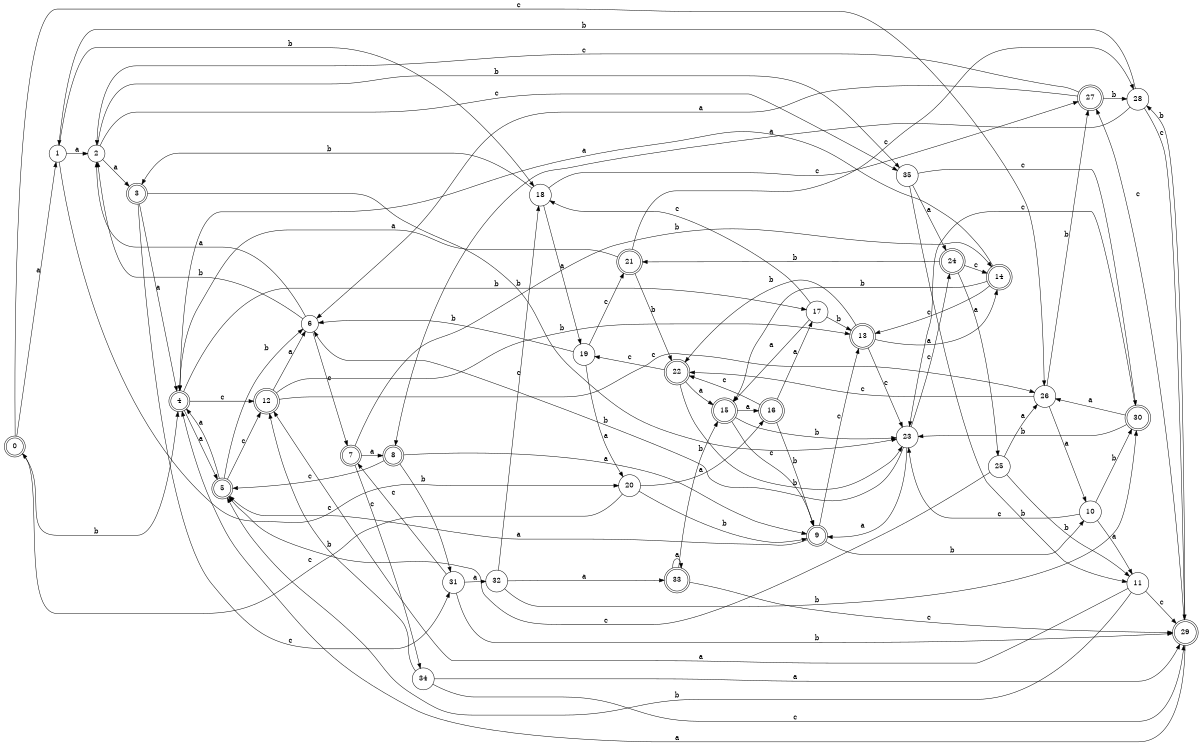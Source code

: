 digraph n29_7 {
__start0 [label="" shape="none"];

rankdir=LR;
size="8,5";

s0 [style="rounded,filled", color="black", fillcolor="white" shape="doublecircle", label="0"];
s1 [style="filled", color="black", fillcolor="white" shape="circle", label="1"];
s2 [style="filled", color="black", fillcolor="white" shape="circle", label="2"];
s3 [style="rounded,filled", color="black", fillcolor="white" shape="doublecircle", label="3"];
s4 [style="rounded,filled", color="black", fillcolor="white" shape="doublecircle", label="4"];
s5 [style="rounded,filled", color="black", fillcolor="white" shape="doublecircle", label="5"];
s6 [style="filled", color="black", fillcolor="white" shape="circle", label="6"];
s7 [style="rounded,filled", color="black", fillcolor="white" shape="doublecircle", label="7"];
s8 [style="rounded,filled", color="black", fillcolor="white" shape="doublecircle", label="8"];
s9 [style="rounded,filled", color="black", fillcolor="white" shape="doublecircle", label="9"];
s10 [style="filled", color="black", fillcolor="white" shape="circle", label="10"];
s11 [style="filled", color="black", fillcolor="white" shape="circle", label="11"];
s12 [style="rounded,filled", color="black", fillcolor="white" shape="doublecircle", label="12"];
s13 [style="rounded,filled", color="black", fillcolor="white" shape="doublecircle", label="13"];
s14 [style="rounded,filled", color="black", fillcolor="white" shape="doublecircle", label="14"];
s15 [style="rounded,filled", color="black", fillcolor="white" shape="doublecircle", label="15"];
s16 [style="rounded,filled", color="black", fillcolor="white" shape="doublecircle", label="16"];
s17 [style="filled", color="black", fillcolor="white" shape="circle", label="17"];
s18 [style="filled", color="black", fillcolor="white" shape="circle", label="18"];
s19 [style="filled", color="black", fillcolor="white" shape="circle", label="19"];
s20 [style="filled", color="black", fillcolor="white" shape="circle", label="20"];
s21 [style="rounded,filled", color="black", fillcolor="white" shape="doublecircle", label="21"];
s22 [style="rounded,filled", color="black", fillcolor="white" shape="doublecircle", label="22"];
s23 [style="filled", color="black", fillcolor="white" shape="circle", label="23"];
s24 [style="rounded,filled", color="black", fillcolor="white" shape="doublecircle", label="24"];
s25 [style="filled", color="black", fillcolor="white" shape="circle", label="25"];
s26 [style="filled", color="black", fillcolor="white" shape="circle", label="26"];
s27 [style="rounded,filled", color="black", fillcolor="white" shape="doublecircle", label="27"];
s28 [style="filled", color="black", fillcolor="white" shape="circle", label="28"];
s29 [style="rounded,filled", color="black", fillcolor="white" shape="doublecircle", label="29"];
s30 [style="rounded,filled", color="black", fillcolor="white" shape="doublecircle", label="30"];
s31 [style="filled", color="black", fillcolor="white" shape="circle", label="31"];
s32 [style="filled", color="black", fillcolor="white" shape="circle", label="32"];
s33 [style="rounded,filled", color="black", fillcolor="white" shape="doublecircle", label="33"];
s34 [style="filled", color="black", fillcolor="white" shape="circle", label="34"];
s35 [style="filled", color="black", fillcolor="white" shape="circle", label="35"];
s0 -> s1 [label="a"];
s0 -> s4 [label="b"];
s0 -> s26 [label="c"];
s1 -> s2 [label="a"];
s1 -> s18 [label="b"];
s1 -> s20 [label="c"];
s2 -> s3 [label="a"];
s2 -> s35 [label="b"];
s2 -> s35 [label="c"];
s3 -> s4 [label="a"];
s3 -> s23 [label="b"];
s3 -> s31 [label="c"];
s4 -> s5 [label="a"];
s4 -> s17 [label="b"];
s4 -> s12 [label="c"];
s5 -> s4 [label="a"];
s5 -> s6 [label="b"];
s5 -> s12 [label="c"];
s6 -> s2 [label="a"];
s6 -> s2 [label="b"];
s6 -> s7 [label="c"];
s7 -> s8 [label="a"];
s7 -> s14 [label="b"];
s7 -> s34 [label="c"];
s8 -> s9 [label="a"];
s8 -> s31 [label="b"];
s8 -> s5 [label="c"];
s9 -> s5 [label="a"];
s9 -> s10 [label="b"];
s9 -> s13 [label="c"];
s10 -> s11 [label="a"];
s10 -> s30 [label="b"];
s10 -> s23 [label="c"];
s11 -> s12 [label="a"];
s11 -> s5 [label="b"];
s11 -> s29 [label="c"];
s12 -> s6 [label="a"];
s12 -> s13 [label="b"];
s12 -> s26 [label="c"];
s13 -> s14 [label="a"];
s13 -> s22 [label="b"];
s13 -> s23 [label="c"];
s14 -> s4 [label="a"];
s14 -> s15 [label="b"];
s14 -> s13 [label="c"];
s15 -> s16 [label="a"];
s15 -> s23 [label="b"];
s15 -> s9 [label="c"];
s16 -> s17 [label="a"];
s16 -> s9 [label="b"];
s16 -> s22 [label="c"];
s17 -> s15 [label="a"];
s17 -> s13 [label="b"];
s17 -> s18 [label="c"];
s18 -> s19 [label="a"];
s18 -> s3 [label="b"];
s18 -> s27 [label="c"];
s19 -> s20 [label="a"];
s19 -> s6 [label="b"];
s19 -> s21 [label="c"];
s20 -> s16 [label="a"];
s20 -> s9 [label="b"];
s20 -> s0 [label="c"];
s21 -> s4 [label="a"];
s21 -> s22 [label="b"];
s21 -> s28 [label="c"];
s22 -> s15 [label="a"];
s22 -> s23 [label="b"];
s22 -> s19 [label="c"];
s23 -> s9 [label="a"];
s23 -> s6 [label="b"];
s23 -> s24 [label="c"];
s24 -> s25 [label="a"];
s24 -> s21 [label="b"];
s24 -> s14 [label="c"];
s25 -> s26 [label="a"];
s25 -> s11 [label="b"];
s25 -> s5 [label="c"];
s26 -> s10 [label="a"];
s26 -> s27 [label="b"];
s26 -> s22 [label="c"];
s27 -> s6 [label="a"];
s27 -> s28 [label="b"];
s27 -> s2 [label="c"];
s28 -> s8 [label="a"];
s28 -> s1 [label="b"];
s28 -> s29 [label="c"];
s29 -> s4 [label="a"];
s29 -> s28 [label="b"];
s29 -> s27 [label="c"];
s30 -> s26 [label="a"];
s30 -> s23 [label="b"];
s30 -> s23 [label="c"];
s31 -> s32 [label="a"];
s31 -> s29 [label="b"];
s31 -> s7 [label="c"];
s32 -> s33 [label="a"];
s32 -> s30 [label="b"];
s32 -> s18 [label="c"];
s33 -> s33 [label="a"];
s33 -> s15 [label="b"];
s33 -> s29 [label="c"];
s34 -> s29 [label="a"];
s34 -> s12 [label="b"];
s34 -> s29 [label="c"];
s35 -> s24 [label="a"];
s35 -> s11 [label="b"];
s35 -> s30 [label="c"];

}